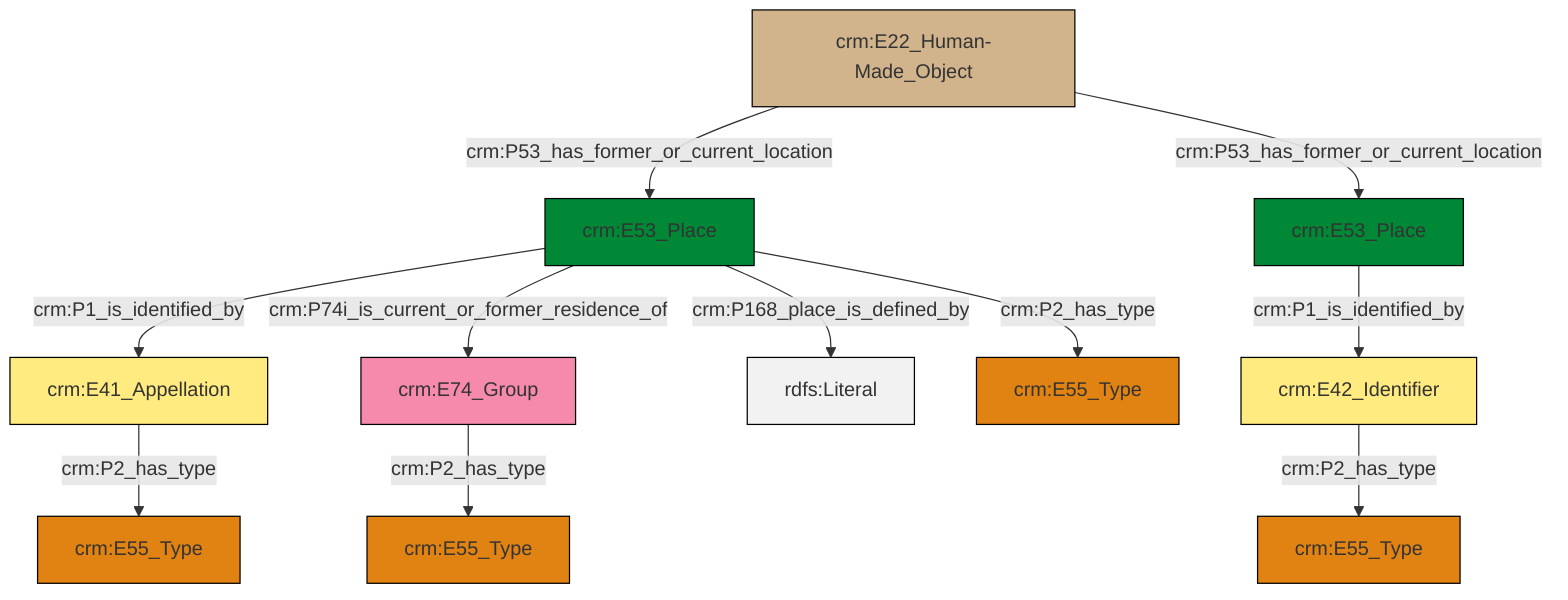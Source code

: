 graph TD
classDef Literal fill:#f2f2f2,stroke:#000000;
classDef CRM_Entity fill:#FFFFFF,stroke:#000000;
classDef Temporal_Entity fill:#00C9E6, stroke:#000000;
classDef Type fill:#E18312, stroke:#000000;
classDef Time-Span fill:#2C9C91, stroke:#000000;
classDef Appellation fill:#FFEB7F, stroke:#000000;
classDef Place fill:#008836, stroke:#000000;
classDef Persistent_Item fill:#B266B2, stroke:#000000;
classDef Conceptual_Object fill:#FFD700, stroke:#000000;
classDef Physical_Thing fill:#D2B48C, stroke:#000000;
classDef Actor fill:#f58aad, stroke:#000000;
classDef PC_Classes fill:#4ce600, stroke:#000000;
classDef Multi fill:#cccccc,stroke:#000000;

2["crm:E74_Group"]:::Actor -->|crm:P2_has_type| 3["crm:E55_Type"]:::Type
6["crm:E22_Human-Made_Object"]:::Physical_Thing -->|crm:P53_has_former_or_current_location| 7["crm:E53_Place"]:::Place
10["crm:E41_Appellation"]:::Appellation -->|crm:P2_has_type| 11["crm:E55_Type"]:::Type
6["crm:E22_Human-Made_Object"]:::Physical_Thing -->|crm:P53_has_former_or_current_location| 13["crm:E53_Place"]:::Place
7["crm:E53_Place"]:::Place -->|crm:P1_is_identified_by| 10["crm:E41_Appellation"]:::Appellation
7["crm:E53_Place"]:::Place -->|crm:P74i_is_current_or_former_residence_of| 2["crm:E74_Group"]:::Actor
7["crm:E53_Place"]:::Place -->|crm:P168_place_is_defined_by| 19[rdfs:Literal]:::Literal
7["crm:E53_Place"]:::Place -->|crm:P2_has_type| 8["crm:E55_Type"]:::Type
4["crm:E42_Identifier"]:::Appellation -->|crm:P2_has_type| 0["crm:E55_Type"]:::Type
13["crm:E53_Place"]:::Place -->|crm:P1_is_identified_by| 4["crm:E42_Identifier"]:::Appellation